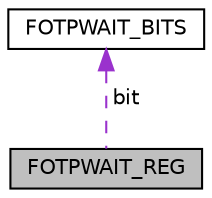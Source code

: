 digraph "FOTPWAIT_REG"
{
  edge [fontname="Helvetica",fontsize="10",labelfontname="Helvetica",labelfontsize="10"];
  node [fontname="Helvetica",fontsize="10",shape=record];
  Node1 [label="FOTPWAIT_REG",height=0.2,width=0.4,color="black", fillcolor="grey75", style="filled", fontcolor="black"];
  Node2 -> Node1 [dir="back",color="darkorchid3",fontsize="10",style="dashed",label=" bit" ,fontname="Helvetica"];
  Node2 [label="FOTPWAIT_BITS",height=0.2,width=0.4,color="black", fillcolor="white", style="filled",URL="$struct_f_o_t_p_w_a_i_t___b_i_t_s.html"];
}
